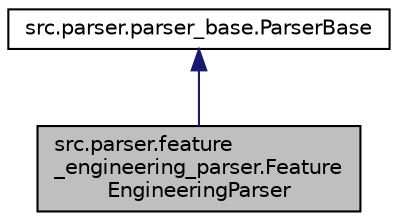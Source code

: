 digraph "src.parser.feature_engineering_parser.FeatureEngineeringParser"
{
 // LATEX_PDF_SIZE
  edge [fontname="Helvetica",fontsize="10",labelfontname="Helvetica",labelfontsize="10"];
  node [fontname="Helvetica",fontsize="10",shape=record];
  Node1 [label="src.parser.feature\l_engineering_parser.Feature\lEngineeringParser",height=0.2,width=0.4,color="black", fillcolor="grey75", style="filled", fontcolor="black",tooltip=" "];
  Node2 -> Node1 [dir="back",color="midnightblue",fontsize="10",style="solid",fontname="Helvetica"];
  Node2 [label="src.parser.parser_base.ParserBase",height=0.2,width=0.4,color="black", fillcolor="white", style="filled",URL="$classsrc_1_1parser_1_1parser__base_1_1ParserBase.html",tooltip=" "];
}
